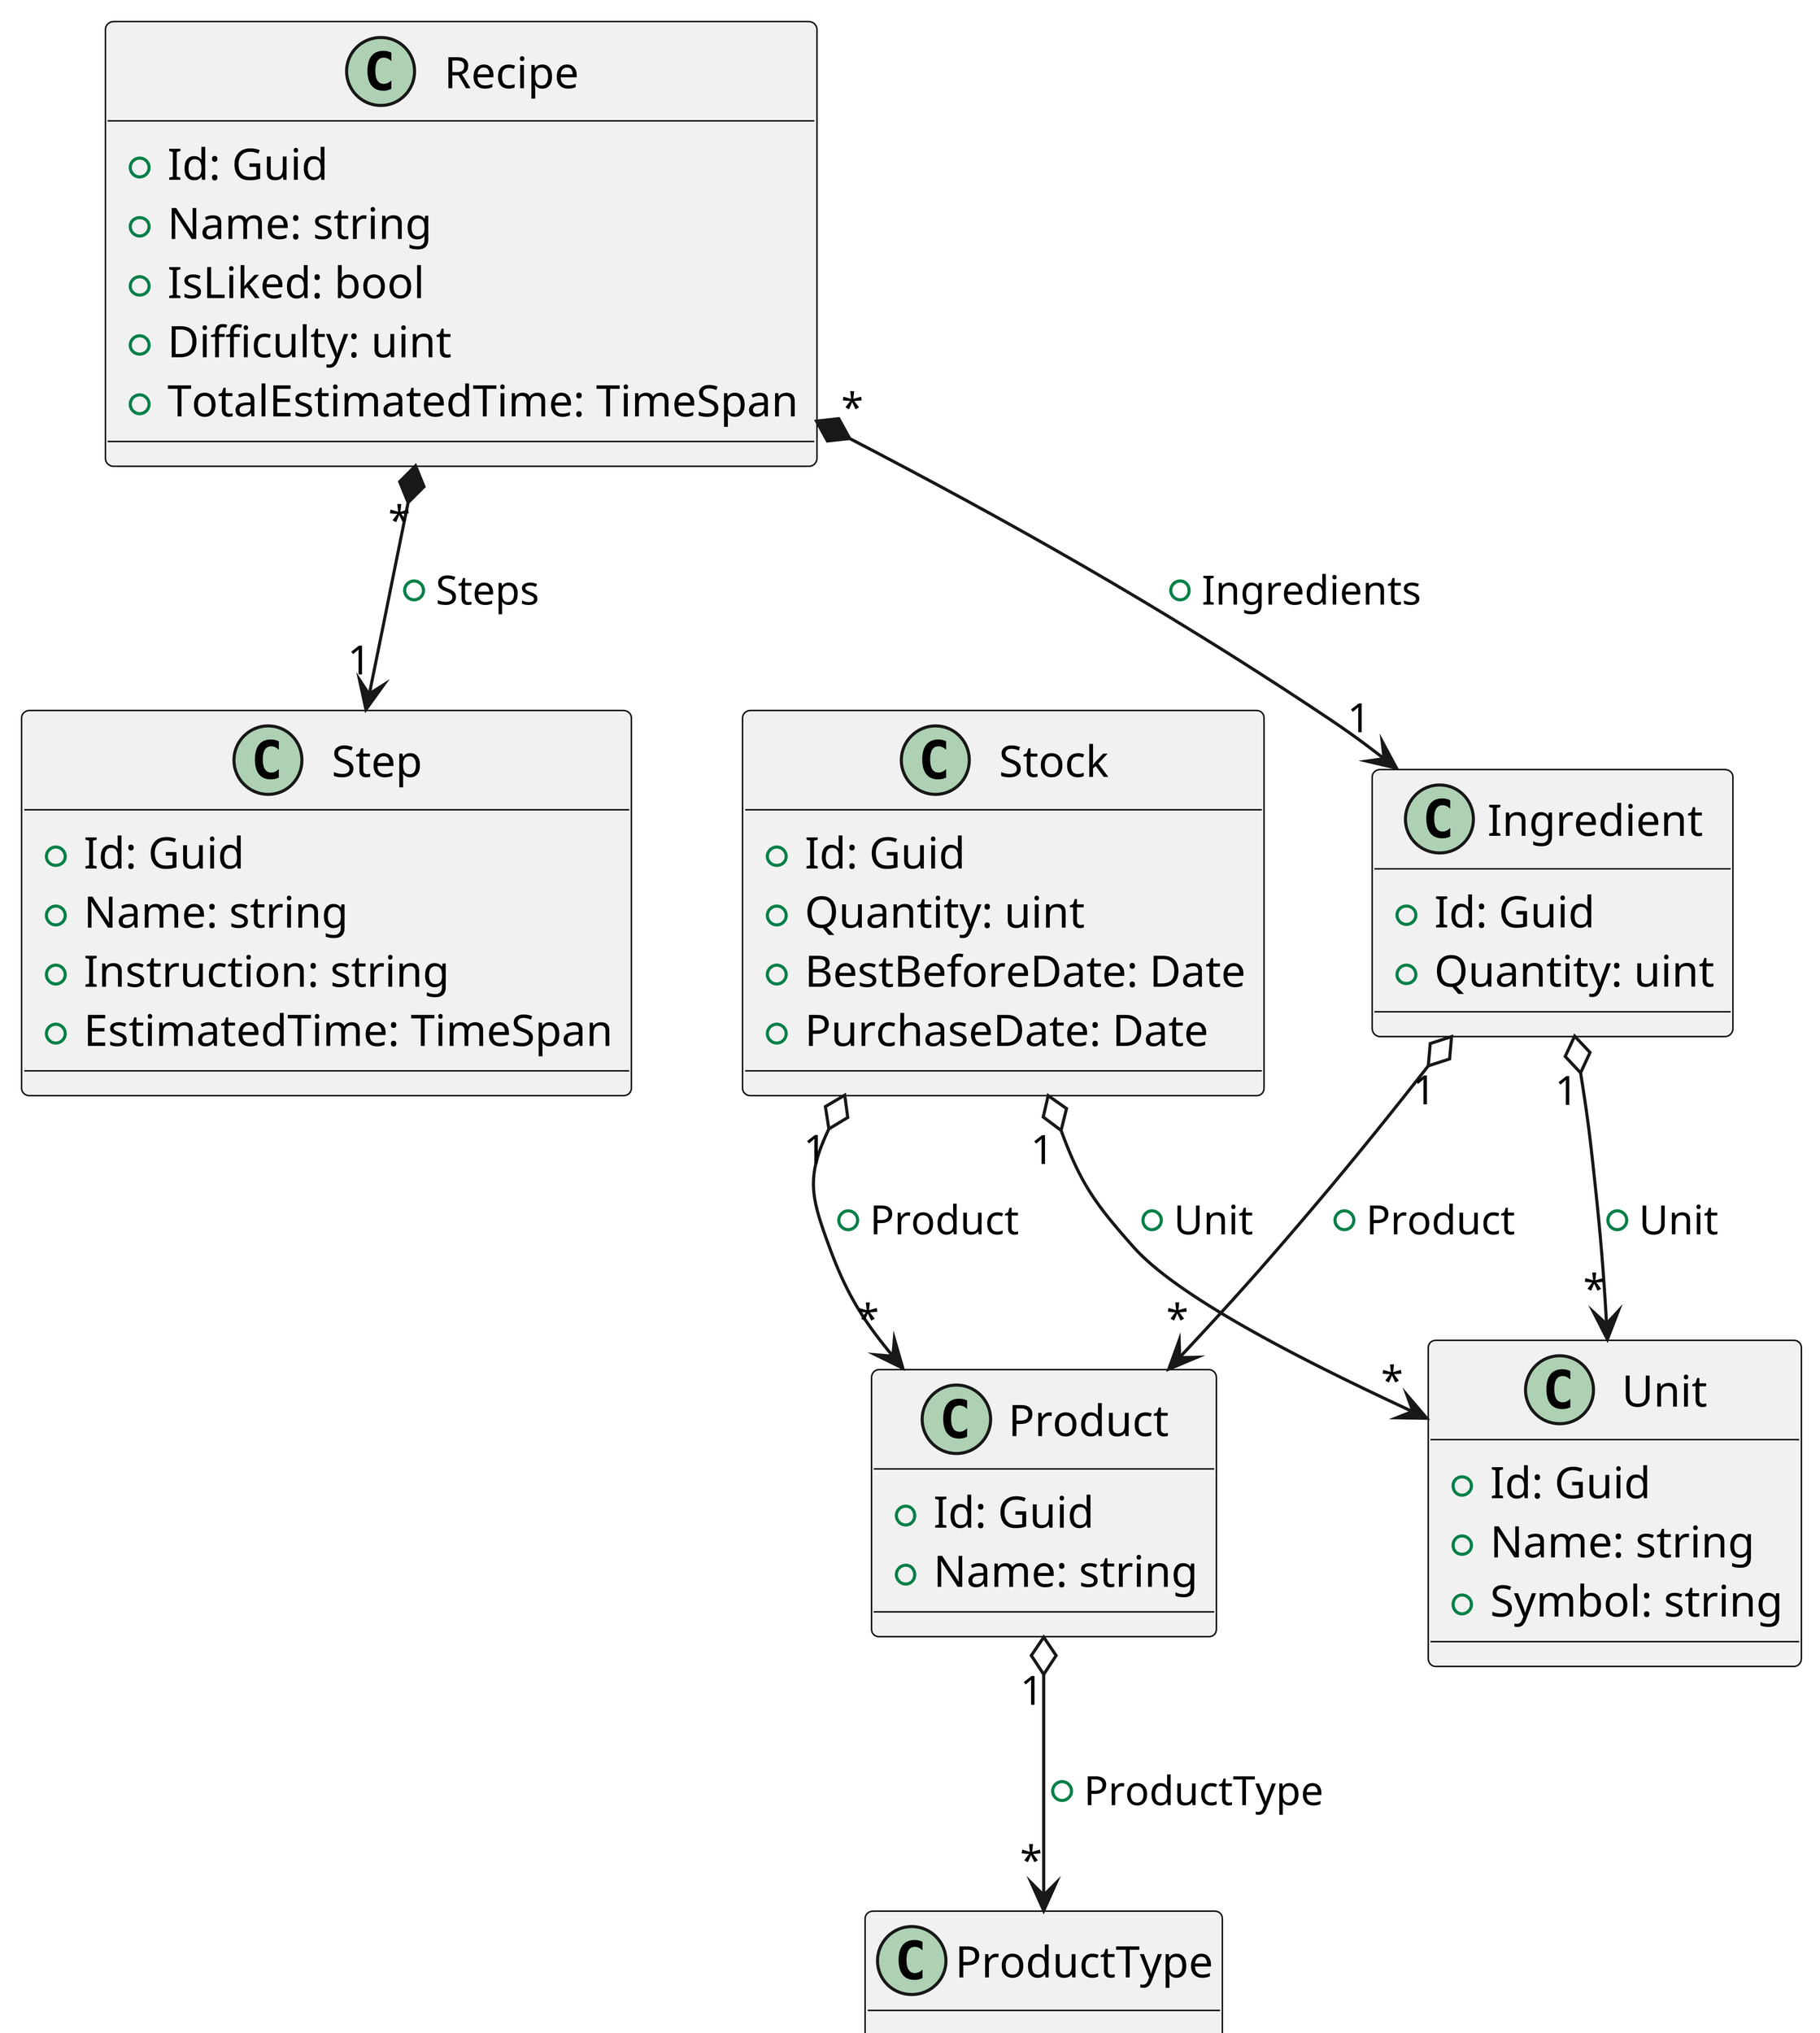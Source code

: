 @startuml
skinparam dpi 600
class Recipe {
    + Id: Guid
    + Name: string
    + IsLiked: bool
    + Difficulty: uint
    + TotalEstimatedTime: TimeSpan
}

class Step {
    + Id: Guid
    + Name: string
    + Instruction: string
    + EstimatedTime: TimeSpan
}

class Ingredient {
    + Id: Guid
    + Quantity: uint
}

class Product {
    + Id: Guid
    + Name: string
}

class ProductType {
    + Id: Guid
    + Name: string
}


class Unit {
    + Id: Guid
    + Name: string
    + Symbol: string
}

class Stock {
    + Id: Guid
    + Quantity: uint
    + BestBeforeDate: Date
    + PurchaseDate: Date
}

Recipe "*" *--> "1" Step : + Steps
Recipe "*" *--> "1" Ingredient : + Ingredients
Ingredient "1" o--> "*" Product : + Product
Ingredient "1" o--> "*" Unit : + Unit
Product "1" o--> "*" ProductType : + ProductType


Stock "1" o--> "*" Product : + Product
Stock "1" o--> "*" Unit : + Unit

@enduml